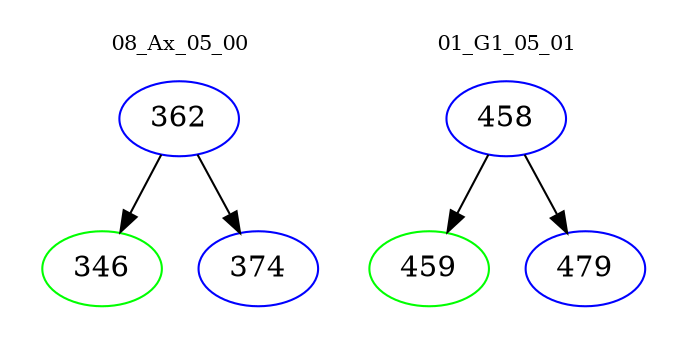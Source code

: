 digraph{
subgraph cluster_0 {
color = white
label = "08_Ax_05_00";
fontsize=10;
T0_362 [label="362", color="blue"]
T0_362 -> T0_346 [color="black"]
T0_346 [label="346", color="green"]
T0_362 -> T0_374 [color="black"]
T0_374 [label="374", color="blue"]
}
subgraph cluster_1 {
color = white
label = "01_G1_05_01";
fontsize=10;
T1_458 [label="458", color="blue"]
T1_458 -> T1_459 [color="black"]
T1_459 [label="459", color="green"]
T1_458 -> T1_479 [color="black"]
T1_479 [label="479", color="blue"]
}
}
